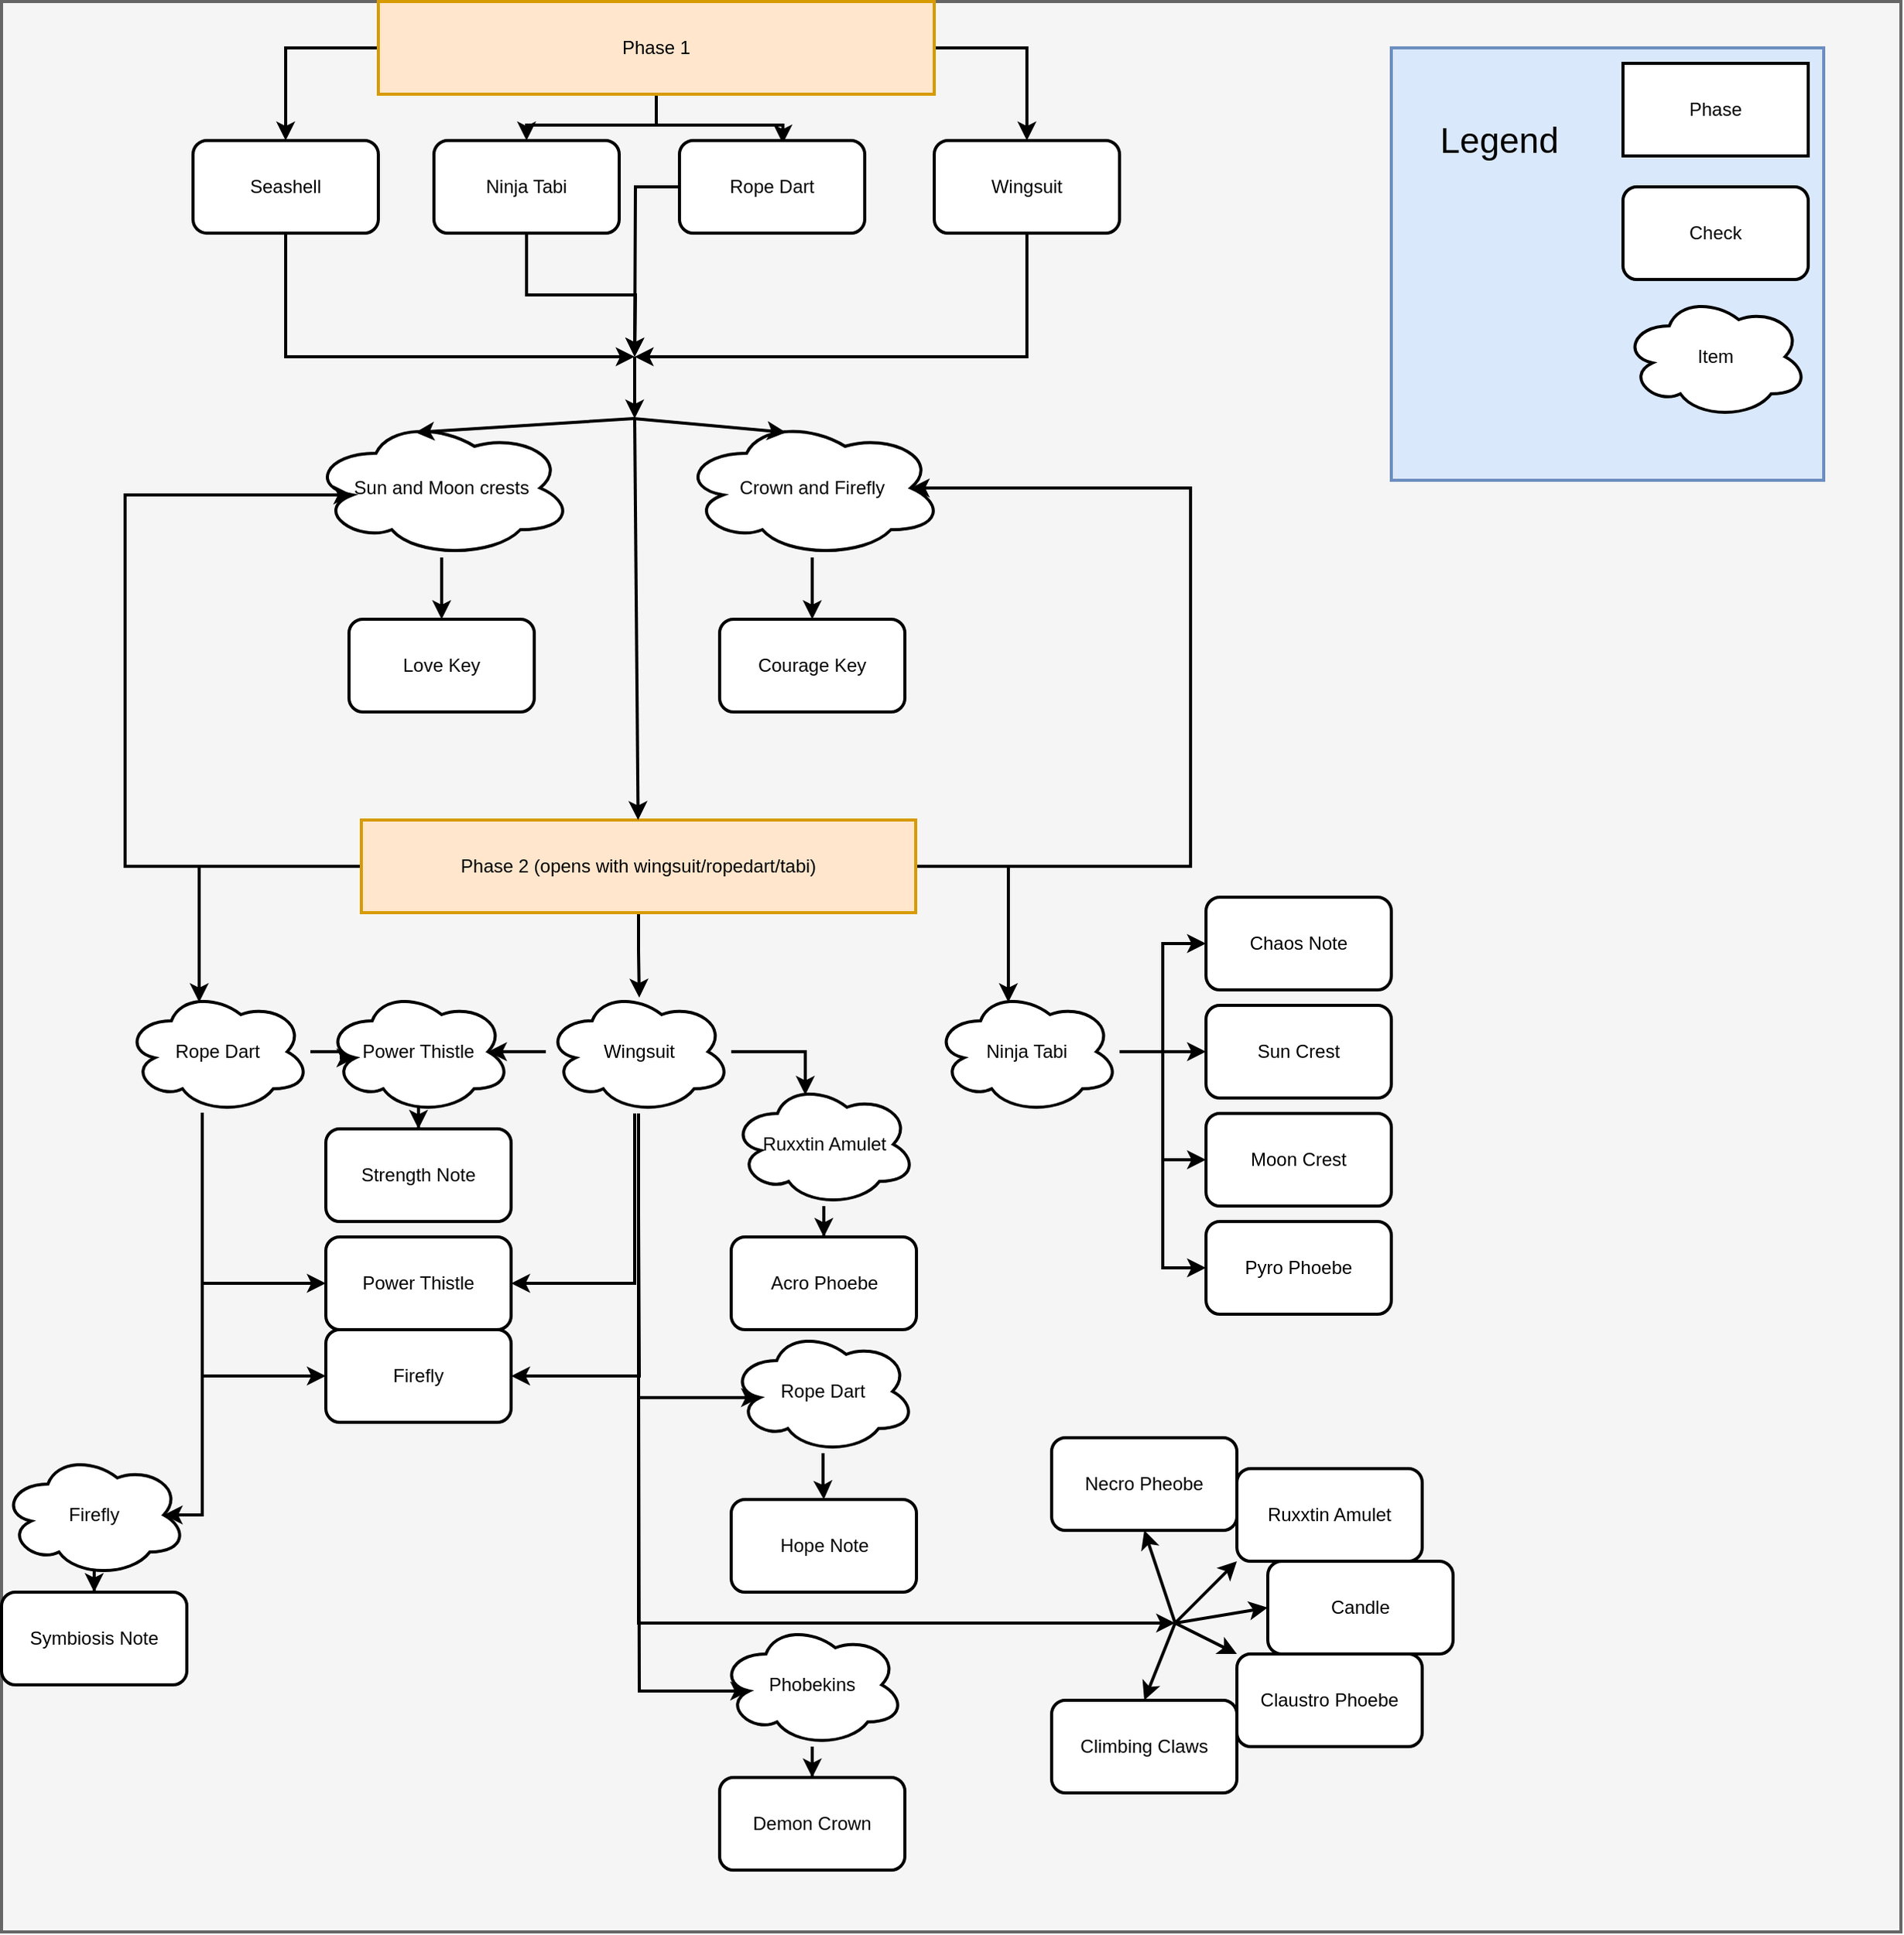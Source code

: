 <mxfile version="13.4.0" type="device"><diagram id="C5RBs43oDa-KdzZeNtuy" name="Page-1"><mxGraphModel dx="2012" dy="662" grid="1" gridSize="10" guides="1" tooltips="1" connect="1" arrows="1" fold="1" page="1" pageScale="1" pageWidth="827" pageHeight="1169" math="0" shadow="0"><root><mxCell id="WIyWlLk6GJQsqaUBKTNV-0"/><mxCell id="WIyWlLk6GJQsqaUBKTNV-1" parent="WIyWlLk6GJQsqaUBKTNV-0"/><mxCell id="PzB8qjUe7iFOtmbCYzMI-98" value="" style="rounded=0;whiteSpace=wrap;html=1;strokeWidth=2;fontSize=23;fillColor=#f5f5f5;strokeColor=#666666;fontColor=#333333;" parent="WIyWlLk6GJQsqaUBKTNV-1" vertex="1"><mxGeometry x="-10" y="90" width="1230" height="1250" as="geometry"/></mxCell><mxCell id="PzB8qjUe7iFOtmbCYzMI-11" style="edgeStyle=orthogonalEdgeStyle;rounded=0;orthogonalLoop=1;jettySize=auto;html=1;exitX=0;exitY=0.5;exitDx=0;exitDy=0;entryX=0.5;entryY=0;entryDx=0;entryDy=0;strokeWidth=2;" parent="WIyWlLk6GJQsqaUBKTNV-1" source="PzB8qjUe7iFOtmbCYzMI-3" target="PzB8qjUe7iFOtmbCYzMI-4" edge="1"><mxGeometry relative="1" as="geometry"/></mxCell><mxCell id="PzB8qjUe7iFOtmbCYzMI-12" style="edgeStyle=orthogonalEdgeStyle;rounded=0;orthogonalLoop=1;jettySize=auto;html=1;entryX=0.5;entryY=0;entryDx=0;entryDy=0;strokeWidth=2;" parent="WIyWlLk6GJQsqaUBKTNV-1" source="PzB8qjUe7iFOtmbCYzMI-3" target="PzB8qjUe7iFOtmbCYzMI-5" edge="1"><mxGeometry relative="1" as="geometry"/></mxCell><mxCell id="PzB8qjUe7iFOtmbCYzMI-13" style="edgeStyle=orthogonalEdgeStyle;rounded=0;orthogonalLoop=1;jettySize=auto;html=1;entryX=0.558;entryY=0.033;entryDx=0;entryDy=0;entryPerimeter=0;strokeWidth=2;" parent="WIyWlLk6GJQsqaUBKTNV-1" source="PzB8qjUe7iFOtmbCYzMI-3" target="PzB8qjUe7iFOtmbCYzMI-6" edge="1"><mxGeometry relative="1" as="geometry"/></mxCell><mxCell id="PzB8qjUe7iFOtmbCYzMI-15" style="edgeStyle=orthogonalEdgeStyle;rounded=0;orthogonalLoop=1;jettySize=auto;html=1;exitX=1;exitY=0.5;exitDx=0;exitDy=0;entryX=0.5;entryY=0;entryDx=0;entryDy=0;strokeWidth=2;" parent="WIyWlLk6GJQsqaUBKTNV-1" source="PzB8qjUe7iFOtmbCYzMI-3" target="PzB8qjUe7iFOtmbCYzMI-7" edge="1"><mxGeometry relative="1" as="geometry"><mxPoint x="640" y="120" as="targetPoint"/></mxGeometry></mxCell><mxCell id="PzB8qjUe7iFOtmbCYzMI-3" value="Phase 1" style="rounded=0;whiteSpace=wrap;html=1;fillColor=#ffe6cc;strokeColor=#d79b00;strokeWidth=2;" parent="WIyWlLk6GJQsqaUBKTNV-1" vertex="1"><mxGeometry x="234" y="90" width="360" height="60" as="geometry"/></mxCell><mxCell id="PzB8qjUe7iFOtmbCYzMI-18" style="edgeStyle=orthogonalEdgeStyle;rounded=0;orthogonalLoop=1;jettySize=auto;html=1;strokeWidth=2;" parent="WIyWlLk6GJQsqaUBKTNV-1" source="PzB8qjUe7iFOtmbCYzMI-4" edge="1"><mxGeometry relative="1" as="geometry"><mxPoint x="400" y="320" as="targetPoint"/><Array as="points"><mxPoint x="174" y="300"/><mxPoint x="174" y="300"/></Array></mxGeometry></mxCell><mxCell id="PzB8qjUe7iFOtmbCYzMI-4" value="Seashell" style="rounded=1;whiteSpace=wrap;html=1;strokeWidth=2;" parent="WIyWlLk6GJQsqaUBKTNV-1" vertex="1"><mxGeometry x="114" y="180" width="120" height="60" as="geometry"/></mxCell><mxCell id="PzB8qjUe7iFOtmbCYzMI-19" style="edgeStyle=orthogonalEdgeStyle;rounded=0;orthogonalLoop=1;jettySize=auto;html=1;exitX=0.5;exitY=1;exitDx=0;exitDy=0;strokeWidth=2;" parent="WIyWlLk6GJQsqaUBKTNV-1" source="PzB8qjUe7iFOtmbCYzMI-5" edge="1"><mxGeometry relative="1" as="geometry"><mxPoint x="400" y="320" as="targetPoint"/></mxGeometry></mxCell><mxCell id="PzB8qjUe7iFOtmbCYzMI-5" value="Ninja Tabi" style="rounded=1;whiteSpace=wrap;html=1;strokeWidth=2;" parent="WIyWlLk6GJQsqaUBKTNV-1" vertex="1"><mxGeometry x="270" y="180" width="120" height="60" as="geometry"/></mxCell><mxCell id="PzB8qjUe7iFOtmbCYzMI-20" style="edgeStyle=orthogonalEdgeStyle;rounded=0;orthogonalLoop=1;jettySize=auto;html=1;strokeWidth=2;" parent="WIyWlLk6GJQsqaUBKTNV-1" source="PzB8qjUe7iFOtmbCYzMI-6" edge="1"><mxGeometry relative="1" as="geometry"><mxPoint x="400" y="320" as="targetPoint"/></mxGeometry></mxCell><mxCell id="PzB8qjUe7iFOtmbCYzMI-6" value="Rope Dart" style="rounded=1;whiteSpace=wrap;html=1;strokeWidth=2;" parent="WIyWlLk6GJQsqaUBKTNV-1" vertex="1"><mxGeometry x="429" y="180" width="120" height="60" as="geometry"/></mxCell><mxCell id="PzB8qjUe7iFOtmbCYzMI-21" style="edgeStyle=orthogonalEdgeStyle;rounded=0;orthogonalLoop=1;jettySize=auto;html=1;strokeWidth=2;" parent="WIyWlLk6GJQsqaUBKTNV-1" source="PzB8qjUe7iFOtmbCYzMI-7" edge="1"><mxGeometry relative="1" as="geometry"><mxPoint x="400" y="320" as="targetPoint"/><Array as="points"><mxPoint x="654" y="300"/><mxPoint x="654" y="300"/></Array></mxGeometry></mxCell><mxCell id="PzB8qjUe7iFOtmbCYzMI-7" value="Wingsuit" style="rounded=1;whiteSpace=wrap;html=1;strokeWidth=2;" parent="WIyWlLk6GJQsqaUBKTNV-1" vertex="1"><mxGeometry x="594" y="180" width="120" height="60" as="geometry"/></mxCell><mxCell id="PzB8qjUe7iFOtmbCYzMI-28" style="edgeStyle=orthogonalEdgeStyle;rounded=0;orthogonalLoop=1;jettySize=auto;html=1;entryX=0.5;entryY=0;entryDx=0;entryDy=0;strokeWidth=2;" parent="WIyWlLk6GJQsqaUBKTNV-1" source="PzB8qjUe7iFOtmbCYzMI-16" target="PzB8qjUe7iFOtmbCYzMI-26" edge="1"><mxGeometry relative="1" as="geometry"/></mxCell><mxCell id="PzB8qjUe7iFOtmbCYzMI-16" value="Sun and Moon crests" style="ellipse;shape=cloud;whiteSpace=wrap;html=1;strokeWidth=2;" parent="WIyWlLk6GJQsqaUBKTNV-1" vertex="1"><mxGeometry x="190" y="360" width="170" height="90" as="geometry"/></mxCell><mxCell id="PzB8qjUe7iFOtmbCYzMI-22" value="" style="endArrow=classic;html=1;strokeWidth=2;" parent="WIyWlLk6GJQsqaUBKTNV-1" edge="1"><mxGeometry width="50" height="50" relative="1" as="geometry"><mxPoint x="400" y="320" as="sourcePoint"/><mxPoint x="400" y="360" as="targetPoint"/></mxGeometry></mxCell><mxCell id="PzB8qjUe7iFOtmbCYzMI-23" value="" style="endArrow=classic;html=1;entryX=0.4;entryY=0.1;entryDx=0;entryDy=0;entryPerimeter=0;strokeWidth=2;" parent="WIyWlLk6GJQsqaUBKTNV-1" target="PzB8qjUe7iFOtmbCYzMI-16" edge="1"><mxGeometry width="50" height="50" relative="1" as="geometry"><mxPoint x="400" y="360" as="sourcePoint"/><mxPoint x="440" y="340" as="targetPoint"/></mxGeometry></mxCell><mxCell id="PzB8qjUe7iFOtmbCYzMI-29" style="edgeStyle=orthogonalEdgeStyle;rounded=0;orthogonalLoop=1;jettySize=auto;html=1;entryX=0.5;entryY=0;entryDx=0;entryDy=0;strokeWidth=2;" parent="WIyWlLk6GJQsqaUBKTNV-1" source="PzB8qjUe7iFOtmbCYzMI-24" target="PzB8qjUe7iFOtmbCYzMI-27" edge="1"><mxGeometry relative="1" as="geometry"/></mxCell><mxCell id="PzB8qjUe7iFOtmbCYzMI-24" value="Crown and Firefly" style="ellipse;shape=cloud;whiteSpace=wrap;html=1;strokeWidth=2;" parent="WIyWlLk6GJQsqaUBKTNV-1" vertex="1"><mxGeometry x="430" y="360" width="170" height="90" as="geometry"/></mxCell><mxCell id="PzB8qjUe7iFOtmbCYzMI-25" value="" style="endArrow=classic;html=1;entryX=0.4;entryY=0.1;entryDx=0;entryDy=0;entryPerimeter=0;strokeWidth=2;" parent="WIyWlLk6GJQsqaUBKTNV-1" target="PzB8qjUe7iFOtmbCYzMI-24" edge="1"><mxGeometry width="50" height="50" relative="1" as="geometry"><mxPoint x="399" y="360" as="sourcePoint"/><mxPoint x="449" y="310" as="targetPoint"/></mxGeometry></mxCell><mxCell id="PzB8qjUe7iFOtmbCYzMI-26" value="Love Key" style="rounded=1;whiteSpace=wrap;html=1;strokeWidth=2;" parent="WIyWlLk6GJQsqaUBKTNV-1" vertex="1"><mxGeometry x="215" y="490" width="120" height="60" as="geometry"/></mxCell><mxCell id="PzB8qjUe7iFOtmbCYzMI-27" value="Courage Key" style="rounded=1;whiteSpace=wrap;html=1;strokeWidth=2;" parent="WIyWlLk6GJQsqaUBKTNV-1" vertex="1"><mxGeometry x="455" y="490" width="120" height="60" as="geometry"/></mxCell><mxCell id="PzB8qjUe7iFOtmbCYzMI-35" style="edgeStyle=orthogonalEdgeStyle;rounded=0;orthogonalLoop=1;jettySize=auto;html=1;entryX=0.16;entryY=0.55;entryDx=0;entryDy=0;entryPerimeter=0;strokeWidth=2;" parent="WIyWlLk6GJQsqaUBKTNV-1" source="PzB8qjUe7iFOtmbCYzMI-31" target="PzB8qjUe7iFOtmbCYzMI-16" edge="1"><mxGeometry relative="1" as="geometry"><mxPoint x="80" y="420" as="targetPoint"/><Array as="points"><mxPoint x="70" y="650"/><mxPoint x="70" y="410"/></Array></mxGeometry></mxCell><mxCell id="PzB8qjUe7iFOtmbCYzMI-36" style="edgeStyle=orthogonalEdgeStyle;rounded=0;orthogonalLoop=1;jettySize=auto;html=1;entryX=0.875;entryY=0.5;entryDx=0;entryDy=0;entryPerimeter=0;strokeWidth=2;" parent="WIyWlLk6GJQsqaUBKTNV-1" source="PzB8qjUe7iFOtmbCYzMI-31" target="PzB8qjUe7iFOtmbCYzMI-24" edge="1"><mxGeometry relative="1" as="geometry"><mxPoint x="760" y="400" as="targetPoint"/><Array as="points"><mxPoint x="760" y="650"/><mxPoint x="760" y="405"/></Array></mxGeometry></mxCell><mxCell id="PzB8qjUe7iFOtmbCYzMI-45" style="edgeStyle=orthogonalEdgeStyle;rounded=0;orthogonalLoop=1;jettySize=auto;html=1;entryX=0.4;entryY=0.1;entryDx=0;entryDy=0;entryPerimeter=0;strokeWidth=2;" parent="WIyWlLk6GJQsqaUBKTNV-1" source="PzB8qjUe7iFOtmbCYzMI-31" target="PzB8qjUe7iFOtmbCYzMI-39" edge="1"><mxGeometry relative="1" as="geometry"/></mxCell><mxCell id="PzB8qjUe7iFOtmbCYzMI-46" style="edgeStyle=orthogonalEdgeStyle;rounded=0;orthogonalLoop=1;jettySize=auto;html=1;entryX=0.4;entryY=0.1;entryDx=0;entryDy=0;entryPerimeter=0;strokeWidth=2;" parent="WIyWlLk6GJQsqaUBKTNV-1" source="PzB8qjUe7iFOtmbCYzMI-31" target="PzB8qjUe7iFOtmbCYzMI-37" edge="1"><mxGeometry relative="1" as="geometry"/></mxCell><mxCell id="PzB8qjUe7iFOtmbCYzMI-47" style="edgeStyle=orthogonalEdgeStyle;rounded=0;orthogonalLoop=1;jettySize=auto;html=1;entryX=0.504;entryY=0.063;entryDx=0;entryDy=0;entryPerimeter=0;strokeWidth=2;" parent="WIyWlLk6GJQsqaUBKTNV-1" source="PzB8qjUe7iFOtmbCYzMI-31" target="PzB8qjUe7iFOtmbCYzMI-38" edge="1"><mxGeometry relative="1" as="geometry"/></mxCell><mxCell id="PzB8qjUe7iFOtmbCYzMI-31" value="Phase 2 (opens with wingsuit/ropedart/tabi)" style="rounded=0;whiteSpace=wrap;html=1;fillColor=#ffe6cc;strokeColor=#d79b00;strokeWidth=2;" parent="WIyWlLk6GJQsqaUBKTNV-1" vertex="1"><mxGeometry x="223" y="620" width="359" height="60" as="geometry"/></mxCell><mxCell id="PzB8qjUe7iFOtmbCYzMI-32" value="" style="endArrow=classic;html=1;strokeWidth=2;" parent="WIyWlLk6GJQsqaUBKTNV-1" target="PzB8qjUe7iFOtmbCYzMI-31" edge="1"><mxGeometry width="50" height="50" relative="1" as="geometry"><mxPoint x="400" y="360" as="sourcePoint"/><mxPoint x="540" y="480" as="targetPoint"/></mxGeometry></mxCell><mxCell id="PzB8qjUe7iFOtmbCYzMI-75" style="edgeStyle=orthogonalEdgeStyle;rounded=0;orthogonalLoop=1;jettySize=auto;html=1;entryX=0;entryY=0.5;entryDx=0;entryDy=0;strokeWidth=2;" parent="WIyWlLk6GJQsqaUBKTNV-1" source="PzB8qjUe7iFOtmbCYzMI-37" target="PzB8qjUe7iFOtmbCYzMI-65" edge="1"><mxGeometry relative="1" as="geometry"/></mxCell><mxCell id="PzB8qjUe7iFOtmbCYzMI-76" style="edgeStyle=orthogonalEdgeStyle;rounded=0;orthogonalLoop=1;jettySize=auto;html=1;entryX=0;entryY=0.5;entryDx=0;entryDy=0;strokeWidth=2;" parent="WIyWlLk6GJQsqaUBKTNV-1" source="PzB8qjUe7iFOtmbCYzMI-37" target="PzB8qjUe7iFOtmbCYzMI-64" edge="1"><mxGeometry relative="1" as="geometry"/></mxCell><mxCell id="PzB8qjUe7iFOtmbCYzMI-77" style="edgeStyle=orthogonalEdgeStyle;rounded=0;orthogonalLoop=1;jettySize=auto;html=1;entryX=0;entryY=0.5;entryDx=0;entryDy=0;strokeWidth=2;" parent="WIyWlLk6GJQsqaUBKTNV-1" source="PzB8qjUe7iFOtmbCYzMI-37" target="PzB8qjUe7iFOtmbCYzMI-63" edge="1"><mxGeometry relative="1" as="geometry"/></mxCell><mxCell id="PzB8qjUe7iFOtmbCYzMI-78" style="edgeStyle=orthogonalEdgeStyle;rounded=0;orthogonalLoop=1;jettySize=auto;html=1;entryX=0;entryY=0.5;entryDx=0;entryDy=0;strokeWidth=2;" parent="WIyWlLk6GJQsqaUBKTNV-1" source="PzB8qjUe7iFOtmbCYzMI-37" target="PzB8qjUe7iFOtmbCYzMI-62" edge="1"><mxGeometry relative="1" as="geometry"/></mxCell><mxCell id="PzB8qjUe7iFOtmbCYzMI-37" value="Ninja Tabi" style="ellipse;shape=cloud;whiteSpace=wrap;html=1;strokeWidth=2;" parent="WIyWlLk6GJQsqaUBKTNV-1" vertex="1"><mxGeometry x="594" y="730" width="120" height="80" as="geometry"/></mxCell><mxCell id="PzB8qjUe7iFOtmbCYzMI-50" style="edgeStyle=orthogonalEdgeStyle;rounded=0;orthogonalLoop=1;jettySize=auto;html=1;entryX=0.875;entryY=0.5;entryDx=0;entryDy=0;entryPerimeter=0;strokeWidth=2;" parent="WIyWlLk6GJQsqaUBKTNV-1" source="PzB8qjUe7iFOtmbCYzMI-38" target="PzB8qjUe7iFOtmbCYzMI-40" edge="1"><mxGeometry relative="1" as="geometry"/></mxCell><mxCell id="PzB8qjUe7iFOtmbCYzMI-79" style="edgeStyle=orthogonalEdgeStyle;rounded=0;orthogonalLoop=1;jettySize=auto;html=1;entryX=0.4;entryY=0.1;entryDx=0;entryDy=0;entryPerimeter=0;strokeWidth=2;" parent="WIyWlLk6GJQsqaUBKTNV-1" source="PzB8qjUe7iFOtmbCYzMI-38" target="PzB8qjUe7iFOtmbCYzMI-43" edge="1"><mxGeometry relative="1" as="geometry"><Array as="points"><mxPoint x="511" y="770"/></Array></mxGeometry></mxCell><mxCell id="PzB8qjUe7iFOtmbCYzMI-89" style="edgeStyle=orthogonalEdgeStyle;rounded=0;orthogonalLoop=1;jettySize=auto;html=1;entryX=0.16;entryY=0.55;entryDx=0;entryDy=0;entryPerimeter=0;fontSize=23;strokeWidth=2;" parent="WIyWlLk6GJQsqaUBKTNV-1" source="PzB8qjUe7iFOtmbCYzMI-38" target="PzB8qjUe7iFOtmbCYzMI-88" edge="1"><mxGeometry relative="1" as="geometry"><Array as="points"><mxPoint x="403" y="994"/></Array></mxGeometry></mxCell><mxCell id="PzB8qjUe7iFOtmbCYzMI-91" style="edgeStyle=orthogonalEdgeStyle;rounded=0;orthogonalLoop=1;jettySize=auto;html=1;fontSize=23;strokeWidth=2;" parent="WIyWlLk6GJQsqaUBKTNV-1" source="PzB8qjUe7iFOtmbCYzMI-38" edge="1"><mxGeometry relative="1" as="geometry"><mxPoint x="750" y="1140" as="targetPoint"/><Array as="points"><mxPoint x="403" y="1140"/><mxPoint x="750" y="1140"/></Array></mxGeometry></mxCell><mxCell id="T-BFPZsAyZXHlsRd0HkY-2" style="edgeStyle=orthogonalEdgeStyle;rounded=0;orthogonalLoop=1;jettySize=auto;html=1;entryX=1;entryY=0.5;entryDx=0;entryDy=0;strokeWidth=2;" parent="WIyWlLk6GJQsqaUBKTNV-1" source="PzB8qjUe7iFOtmbCYzMI-38" target="PzB8qjUe7iFOtmbCYzMI-56" edge="1"><mxGeometry relative="1" as="geometry"><Array as="points"><mxPoint x="400" y="920"/></Array></mxGeometry></mxCell><mxCell id="J8o3c19V833FXcQC1Ip1-3" style="edgeStyle=orthogonalEdgeStyle;rounded=0;orthogonalLoop=1;jettySize=auto;html=1;entryX=0.16;entryY=0.55;entryDx=0;entryDy=0;entryPerimeter=0;strokeWidth=2;" edge="1" parent="WIyWlLk6GJQsqaUBKTNV-1" source="PzB8qjUe7iFOtmbCYzMI-38" target="PzB8qjUe7iFOtmbCYzMI-41"><mxGeometry relative="1" as="geometry"><Array as="points"><mxPoint x="403" y="975"/><mxPoint x="403" y="1184"/></Array></mxGeometry></mxCell><mxCell id="J8o3c19V833FXcQC1Ip1-4" style="edgeStyle=orthogonalEdgeStyle;rounded=0;orthogonalLoop=1;jettySize=auto;html=1;entryX=1;entryY=0.5;entryDx=0;entryDy=0;strokeWidth=2;" edge="1" parent="WIyWlLk6GJQsqaUBKTNV-1" source="PzB8qjUe7iFOtmbCYzMI-38" target="PzB8qjUe7iFOtmbCYzMI-58"><mxGeometry relative="1" as="geometry"><Array as="points"><mxPoint x="403" y="875"/><mxPoint x="403" y="970"/></Array></mxGeometry></mxCell><mxCell id="PzB8qjUe7iFOtmbCYzMI-38" value="Wingsuit" style="ellipse;shape=cloud;whiteSpace=wrap;html=1;strokeWidth=2;" parent="WIyWlLk6GJQsqaUBKTNV-1" vertex="1"><mxGeometry x="342.5" y="730" width="120" height="80" as="geometry"/></mxCell><mxCell id="PzB8qjUe7iFOtmbCYzMI-49" style="edgeStyle=orthogonalEdgeStyle;rounded=0;orthogonalLoop=1;jettySize=auto;html=1;entryX=0.16;entryY=0.55;entryDx=0;entryDy=0;entryPerimeter=0;strokeWidth=2;" parent="WIyWlLk6GJQsqaUBKTNV-1" source="PzB8qjUe7iFOtmbCYzMI-39" target="PzB8qjUe7iFOtmbCYzMI-40" edge="1"><mxGeometry relative="1" as="geometry"/></mxCell><mxCell id="T-BFPZsAyZXHlsRd0HkY-1" style="edgeStyle=orthogonalEdgeStyle;rounded=0;orthogonalLoop=1;jettySize=auto;html=1;entryX=0;entryY=0.5;entryDx=0;entryDy=0;strokeWidth=2;" parent="WIyWlLk6GJQsqaUBKTNV-1" source="PzB8qjUe7iFOtmbCYzMI-39" target="PzB8qjUe7iFOtmbCYzMI-56" edge="1"><mxGeometry relative="1" as="geometry"><Array as="points"><mxPoint x="120" y="920"/></Array></mxGeometry></mxCell><mxCell id="T-BFPZsAyZXHlsRd0HkY-3" style="edgeStyle=orthogonalEdgeStyle;rounded=0;orthogonalLoop=1;jettySize=auto;html=1;entryX=0;entryY=0.5;entryDx=0;entryDy=0;strokeWidth=2;" parent="WIyWlLk6GJQsqaUBKTNV-1" source="PzB8qjUe7iFOtmbCYzMI-39" target="PzB8qjUe7iFOtmbCYzMI-58" edge="1"><mxGeometry relative="1" as="geometry"><Array as="points"><mxPoint x="120" y="980"/></Array></mxGeometry></mxCell><mxCell id="J8o3c19V833FXcQC1Ip1-2" style="edgeStyle=orthogonalEdgeStyle;rounded=0;orthogonalLoop=1;jettySize=auto;html=1;entryX=0.875;entryY=0.5;entryDx=0;entryDy=0;entryPerimeter=0;strokeWidth=2;" edge="1" parent="WIyWlLk6GJQsqaUBKTNV-1" source="PzB8qjUe7iFOtmbCYzMI-39" target="PzB8qjUe7iFOtmbCYzMI-42"><mxGeometry relative="1" as="geometry"><Array as="points"><mxPoint x="120" y="1070"/></Array></mxGeometry></mxCell><mxCell id="PzB8qjUe7iFOtmbCYzMI-39" value="Rope Dart" style="ellipse;shape=cloud;whiteSpace=wrap;html=1;strokeWidth=2;" parent="WIyWlLk6GJQsqaUBKTNV-1" vertex="1"><mxGeometry x="70" y="730" width="120" height="80" as="geometry"/></mxCell><mxCell id="PzB8qjUe7iFOtmbCYzMI-68" style="edgeStyle=orthogonalEdgeStyle;rounded=0;orthogonalLoop=1;jettySize=auto;html=1;strokeWidth=2;" parent="WIyWlLk6GJQsqaUBKTNV-1" source="PzB8qjUe7iFOtmbCYzMI-40" target="PzB8qjUe7iFOtmbCYzMI-51" edge="1"><mxGeometry relative="1" as="geometry"/></mxCell><mxCell id="PzB8qjUe7iFOtmbCYzMI-40" value="Power Thistle" style="ellipse;shape=cloud;whiteSpace=wrap;html=1;strokeWidth=2;" parent="WIyWlLk6GJQsqaUBKTNV-1" vertex="1"><mxGeometry x="200" y="730" width="120" height="80" as="geometry"/></mxCell><mxCell id="PzB8qjUe7iFOtmbCYzMI-72" style="edgeStyle=orthogonalEdgeStyle;rounded=0;orthogonalLoop=1;jettySize=auto;html=1;strokeWidth=2;" parent="WIyWlLk6GJQsqaUBKTNV-1" source="PzB8qjUe7iFOtmbCYzMI-41" target="PzB8qjUe7iFOtmbCYzMI-66" edge="1"><mxGeometry relative="1" as="geometry"/></mxCell><mxCell id="PzB8qjUe7iFOtmbCYzMI-41" value="Phobekins" style="ellipse;shape=cloud;whiteSpace=wrap;html=1;strokeWidth=2;" parent="WIyWlLk6GJQsqaUBKTNV-1" vertex="1"><mxGeometry x="455" y="1140" width="120" height="80" as="geometry"/></mxCell><mxCell id="PzB8qjUe7iFOtmbCYzMI-71" style="edgeStyle=orthogonalEdgeStyle;rounded=0;orthogonalLoop=1;jettySize=auto;html=1;strokeWidth=2;" parent="WIyWlLk6GJQsqaUBKTNV-1" source="PzB8qjUe7iFOtmbCYzMI-42" target="PzB8qjUe7iFOtmbCYzMI-67" edge="1"><mxGeometry relative="1" as="geometry"/></mxCell><mxCell id="PzB8qjUe7iFOtmbCYzMI-42" value="Firefly" style="ellipse;shape=cloud;whiteSpace=wrap;html=1;strokeWidth=2;" parent="WIyWlLk6GJQsqaUBKTNV-1" vertex="1"><mxGeometry x="-10" y="1030" width="120" height="80" as="geometry"/></mxCell><mxCell id="PzB8qjUe7iFOtmbCYzMI-81" style="edgeStyle=orthogonalEdgeStyle;rounded=0;orthogonalLoop=1;jettySize=auto;html=1;strokeWidth=2;" parent="WIyWlLk6GJQsqaUBKTNV-1" source="PzB8qjUe7iFOtmbCYzMI-43" target="PzB8qjUe7iFOtmbCYzMI-61" edge="1"><mxGeometry relative="1" as="geometry"/></mxCell><mxCell id="PzB8qjUe7iFOtmbCYzMI-43" value="Ruxxtin Amulet" style="ellipse;shape=cloud;whiteSpace=wrap;html=1;strokeWidth=2;" parent="WIyWlLk6GJQsqaUBKTNV-1" vertex="1"><mxGeometry x="462.5" y="790" width="120" height="80" as="geometry"/></mxCell><mxCell id="PzB8qjUe7iFOtmbCYzMI-51" value="Strength Note" style="rounded=1;whiteSpace=wrap;html=1;strokeWidth=2;" parent="WIyWlLk6GJQsqaUBKTNV-1" vertex="1"><mxGeometry x="200" y="820" width="120" height="60" as="geometry"/></mxCell><mxCell id="PzB8qjUe7iFOtmbCYzMI-53" value="Necro Pheobe" style="rounded=1;whiteSpace=wrap;html=1;strokeWidth=2;" parent="WIyWlLk6GJQsqaUBKTNV-1" vertex="1"><mxGeometry x="670" y="1020" width="120" height="60" as="geometry"/></mxCell><mxCell id="PzB8qjUe7iFOtmbCYzMI-55" value="Hope Note" style="rounded=1;whiteSpace=wrap;html=1;strokeWidth=2;" parent="WIyWlLk6GJQsqaUBKTNV-1" vertex="1"><mxGeometry x="462.5" y="1060" width="120" height="60" as="geometry"/></mxCell><mxCell id="PzB8qjUe7iFOtmbCYzMI-56" value="Power Thistle" style="rounded=1;whiteSpace=wrap;html=1;strokeWidth=2;" parent="WIyWlLk6GJQsqaUBKTNV-1" vertex="1"><mxGeometry x="200" y="890" width="120" height="60" as="geometry"/></mxCell><mxCell id="PzB8qjUe7iFOtmbCYzMI-57" value="Ruxxtin Amulet" style="rounded=1;whiteSpace=wrap;html=1;strokeWidth=2;" parent="WIyWlLk6GJQsqaUBKTNV-1" vertex="1"><mxGeometry x="790" y="1040" width="120" height="60" as="geometry"/></mxCell><mxCell id="PzB8qjUe7iFOtmbCYzMI-58" value="Firefly" style="rounded=1;whiteSpace=wrap;html=1;strokeWidth=2;" parent="WIyWlLk6GJQsqaUBKTNV-1" vertex="1"><mxGeometry x="200" y="950" width="120" height="60" as="geometry"/></mxCell><mxCell id="PzB8qjUe7iFOtmbCYzMI-59" value="Candle" style="rounded=1;whiteSpace=wrap;html=1;strokeWidth=2;" parent="WIyWlLk6GJQsqaUBKTNV-1" vertex="1"><mxGeometry x="810" y="1100" width="120" height="60" as="geometry"/></mxCell><mxCell id="PzB8qjUe7iFOtmbCYzMI-60" value="Claustro Phoebe" style="rounded=1;whiteSpace=wrap;html=1;strokeWidth=2;" parent="WIyWlLk6GJQsqaUBKTNV-1" vertex="1"><mxGeometry x="790" y="1160" width="120" height="60" as="geometry"/></mxCell><mxCell id="PzB8qjUe7iFOtmbCYzMI-61" value="Acro Phoebe" style="rounded=1;whiteSpace=wrap;html=1;strokeWidth=2;" parent="WIyWlLk6GJQsqaUBKTNV-1" vertex="1"><mxGeometry x="462.5" y="890" width="120" height="60" as="geometry"/></mxCell><mxCell id="PzB8qjUe7iFOtmbCYzMI-62" value="Pyro Phoebe" style="rounded=1;whiteSpace=wrap;html=1;strokeWidth=2;" parent="WIyWlLk6GJQsqaUBKTNV-1" vertex="1"><mxGeometry x="770" y="880" width="120" height="60" as="geometry"/></mxCell><mxCell id="PzB8qjUe7iFOtmbCYzMI-63" value="Moon Crest" style="rounded=1;whiteSpace=wrap;html=1;strokeWidth=2;" parent="WIyWlLk6GJQsqaUBKTNV-1" vertex="1"><mxGeometry x="770" y="810" width="120" height="60" as="geometry"/></mxCell><mxCell id="PzB8qjUe7iFOtmbCYzMI-64" value="Sun Crest" style="rounded=1;whiteSpace=wrap;html=1;strokeWidth=2;" parent="WIyWlLk6GJQsqaUBKTNV-1" vertex="1"><mxGeometry x="770" y="740" width="120" height="60" as="geometry"/></mxCell><mxCell id="PzB8qjUe7iFOtmbCYzMI-65" value="Chaos Note" style="rounded=1;whiteSpace=wrap;html=1;strokeWidth=2;" parent="WIyWlLk6GJQsqaUBKTNV-1" vertex="1"><mxGeometry x="770" y="670" width="120" height="60" as="geometry"/></mxCell><mxCell id="PzB8qjUe7iFOtmbCYzMI-66" value="Demon Crown" style="rounded=1;whiteSpace=wrap;html=1;strokeWidth=2;" parent="WIyWlLk6GJQsqaUBKTNV-1" vertex="1"><mxGeometry x="455" y="1240" width="120" height="60" as="geometry"/></mxCell><mxCell id="PzB8qjUe7iFOtmbCYzMI-67" value="Symbiosis Note" style="rounded=1;whiteSpace=wrap;html=1;strokeWidth=2;" parent="WIyWlLk6GJQsqaUBKTNV-1" vertex="1"><mxGeometry x="-10" y="1120" width="120" height="60" as="geometry"/></mxCell><mxCell id="PzB8qjUe7iFOtmbCYzMI-82" value="" style="whiteSpace=wrap;html=1;aspect=fixed;fillColor=#dae8fc;strokeColor=#6c8ebf;strokeWidth=2;" parent="WIyWlLk6GJQsqaUBKTNV-1" vertex="1"><mxGeometry x="890" y="120" width="280" height="280" as="geometry"/></mxCell><mxCell id="PzB8qjUe7iFOtmbCYzMI-83" value="Phase" style="rounded=0;whiteSpace=wrap;html=1;strokeWidth=2;" parent="WIyWlLk6GJQsqaUBKTNV-1" vertex="1"><mxGeometry x="1040" y="130" width="120" height="60" as="geometry"/></mxCell><mxCell id="PzB8qjUe7iFOtmbCYzMI-84" value="Check" style="rounded=1;whiteSpace=wrap;html=1;strokeWidth=2;" parent="WIyWlLk6GJQsqaUBKTNV-1" vertex="1"><mxGeometry x="1040" y="210" width="120" height="60" as="geometry"/></mxCell><mxCell id="PzB8qjUe7iFOtmbCYzMI-85" value="Item" style="ellipse;shape=cloud;whiteSpace=wrap;html=1;strokeWidth=2;" parent="WIyWlLk6GJQsqaUBKTNV-1" vertex="1"><mxGeometry x="1040" y="280" width="120" height="80" as="geometry"/></mxCell><mxCell id="PzB8qjUe7iFOtmbCYzMI-86" value="Legend" style="text;html=1;strokeColor=none;fillColor=none;align=center;verticalAlign=middle;whiteSpace=wrap;rounded=0;fontSize=23;strokeWidth=2;" parent="WIyWlLk6GJQsqaUBKTNV-1" vertex="1"><mxGeometry x="910" y="140" width="100" height="80" as="geometry"/></mxCell><mxCell id="PzB8qjUe7iFOtmbCYzMI-87" style="edgeStyle=orthogonalEdgeStyle;rounded=0;orthogonalLoop=1;jettySize=auto;html=1;exitX=0.5;exitY=1;exitDx=0;exitDy=0;fontSize=23;strokeWidth=2;" parent="WIyWlLk6GJQsqaUBKTNV-1" source="PzB8qjUe7iFOtmbCYzMI-82" target="PzB8qjUe7iFOtmbCYzMI-82" edge="1"><mxGeometry relative="1" as="geometry"/></mxCell><mxCell id="PzB8qjUe7iFOtmbCYzMI-90" style="edgeStyle=orthogonalEdgeStyle;rounded=0;orthogonalLoop=1;jettySize=auto;html=1;fontSize=23;strokeWidth=2;" parent="WIyWlLk6GJQsqaUBKTNV-1" source="PzB8qjUe7iFOtmbCYzMI-88" target="PzB8qjUe7iFOtmbCYzMI-55" edge="1"><mxGeometry relative="1" as="geometry"/></mxCell><mxCell id="PzB8qjUe7iFOtmbCYzMI-88" value="Rope Dart" style="ellipse;shape=cloud;whiteSpace=wrap;html=1;strokeWidth=2;" parent="WIyWlLk6GJQsqaUBKTNV-1" vertex="1"><mxGeometry x="462" y="950" width="120" height="80" as="geometry"/></mxCell><mxCell id="PzB8qjUe7iFOtmbCYzMI-94" value="" style="endArrow=classic;html=1;fontSize=23;strokeWidth=2;" parent="WIyWlLk6GJQsqaUBKTNV-1" target="PzB8qjUe7iFOtmbCYzMI-60" edge="1"><mxGeometry width="50" height="50" relative="1" as="geometry"><mxPoint x="750" y="1140" as="sourcePoint"/><mxPoint x="810" y="1170" as="targetPoint"/></mxGeometry></mxCell><mxCell id="PzB8qjUe7iFOtmbCYzMI-95" value="" style="endArrow=classic;html=1;fontSize=23;entryX=0;entryY=0.5;entryDx=0;entryDy=0;strokeWidth=2;" parent="WIyWlLk6GJQsqaUBKTNV-1" target="PzB8qjUe7iFOtmbCYzMI-59" edge="1"><mxGeometry width="50" height="50" relative="1" as="geometry"><mxPoint x="750" y="1140" as="sourcePoint"/><mxPoint x="800" y="1090" as="targetPoint"/></mxGeometry></mxCell><mxCell id="PzB8qjUe7iFOtmbCYzMI-96" value="" style="endArrow=classic;html=1;fontSize=23;entryX=0;entryY=1;entryDx=0;entryDy=0;strokeWidth=2;" parent="WIyWlLk6GJQsqaUBKTNV-1" target="PzB8qjUe7iFOtmbCYzMI-57" edge="1"><mxGeometry width="50" height="50" relative="1" as="geometry"><mxPoint x="750" y="1140" as="sourcePoint"/><mxPoint x="800" y="1090" as="targetPoint"/></mxGeometry></mxCell><mxCell id="PzB8qjUe7iFOtmbCYzMI-97" value="" style="endArrow=classic;html=1;fontSize=23;entryX=0.5;entryY=1;entryDx=0;entryDy=0;strokeWidth=2;" parent="WIyWlLk6GJQsqaUBKTNV-1" target="PzB8qjUe7iFOtmbCYzMI-53" edge="1"><mxGeometry width="50" height="50" relative="1" as="geometry"><mxPoint x="750" y="1140" as="sourcePoint"/><mxPoint x="800" y="1090" as="targetPoint"/></mxGeometry></mxCell><mxCell id="j07cEktgmLjisHoGbA06-0" value="Climbing Claws" style="rounded=1;whiteSpace=wrap;html=1;strokeWidth=2;" parent="WIyWlLk6GJQsqaUBKTNV-1" vertex="1"><mxGeometry x="670" y="1190" width="120" height="60" as="geometry"/></mxCell><mxCell id="j07cEktgmLjisHoGbA06-1" value="" style="endArrow=classic;html=1;fontSize=23;strokeWidth=2;entryX=0.5;entryY=0;entryDx=0;entryDy=0;" parent="WIyWlLk6GJQsqaUBKTNV-1" target="j07cEktgmLjisHoGbA06-0" edge="1"><mxGeometry width="50" height="50" relative="1" as="geometry"><mxPoint x="750" y="1140" as="sourcePoint"/><mxPoint x="800" y="1170" as="targetPoint"/></mxGeometry></mxCell></root></mxGraphModel></diagram></mxfile>